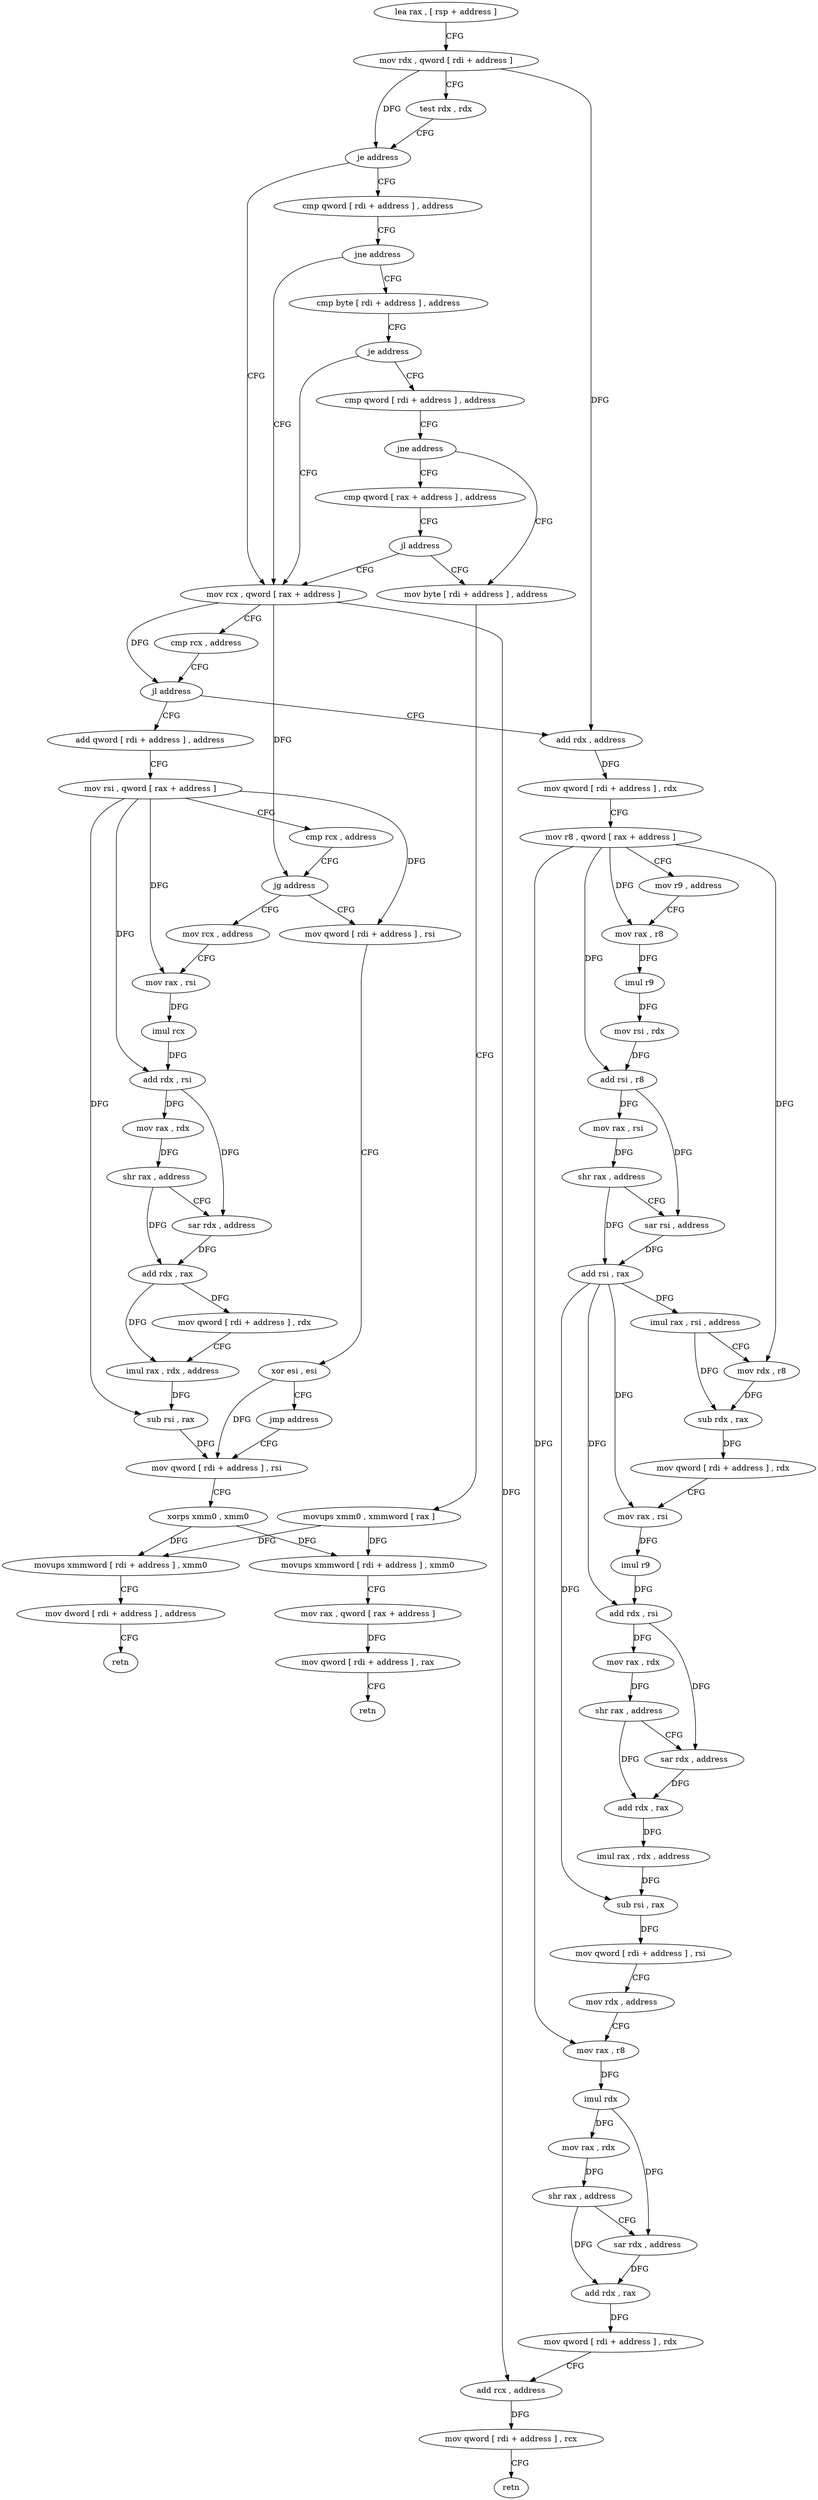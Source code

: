 digraph "func" {
"4290176" [label = "lea rax , [ rsp + address ]" ]
"4290181" [label = "mov rdx , qword [ rdi + address ]" ]
"4290188" [label = "test rdx , rdx" ]
"4290191" [label = "je address" ]
"4290213" [label = "mov rcx , qword [ rax + address ]" ]
"4290193" [label = "cmp qword [ rdi + address ] , address" ]
"4290217" [label = "cmp rcx , address" ]
"4290221" [label = "jl address" ]
"4290369" [label = "add qword [ rdi + address ] , address" ]
"4290227" [label = "add rdx , address" ]
"4290198" [label = "jne address" ]
"4290200" [label = "cmp byte [ rdi + address ] , address" ]
"4290377" [label = "mov rsi , qword [ rax + address ]" ]
"4290381" [label = "cmp rcx , address" ]
"4290385" [label = "jg address" ]
"4290395" [label = "mov rcx , address" ]
"4290387" [label = "mov qword [ rdi + address ] , rsi" ]
"4290231" [label = "mov qword [ rdi + address ] , rdx" ]
"4290238" [label = "mov r8 , qword [ rax + address ]" ]
"4290242" [label = "mov r9 , address" ]
"4290252" [label = "mov rax , r8" ]
"4290255" [label = "imul r9" ]
"4290258" [label = "mov rsi , rdx" ]
"4290261" [label = "add rsi , r8" ]
"4290264" [label = "mov rax , rsi" ]
"4290267" [label = "shr rax , address" ]
"4290271" [label = "sar rsi , address" ]
"4290275" [label = "add rsi , rax" ]
"4290278" [label = "imul rax , rsi , address" ]
"4290282" [label = "mov rdx , r8" ]
"4290285" [label = "sub rdx , rax" ]
"4290288" [label = "mov qword [ rdi + address ] , rdx" ]
"4290292" [label = "mov rax , rsi" ]
"4290295" [label = "imul r9" ]
"4290298" [label = "add rdx , rsi" ]
"4290301" [label = "mov rax , rdx" ]
"4290304" [label = "shr rax , address" ]
"4290308" [label = "sar rdx , address" ]
"4290312" [label = "add rdx , rax" ]
"4290315" [label = "imul rax , rdx , address" ]
"4290319" [label = "sub rsi , rax" ]
"4290322" [label = "mov qword [ rdi + address ] , rsi" ]
"4290326" [label = "mov rdx , address" ]
"4290336" [label = "mov rax , r8" ]
"4290339" [label = "imul rdx" ]
"4290342" [label = "mov rax , rdx" ]
"4290345" [label = "shr rax , address" ]
"4290349" [label = "sar rdx , address" ]
"4290353" [label = "add rdx , rax" ]
"4290356" [label = "mov qword [ rdi + address ] , rdx" ]
"4290360" [label = "add rcx , address" ]
"4290364" [label = "mov qword [ rdi + address ] , rcx" ]
"4290368" [label = "retn" ]
"4290207" [label = "je address" ]
"4290458" [label = "cmp qword [ rdi + address ] , address" ]
"4290405" [label = "mov rax , rsi" ]
"4290408" [label = "imul rcx" ]
"4290411" [label = "add rdx , rsi" ]
"4290414" [label = "mov rax , rdx" ]
"4290417" [label = "shr rax , address" ]
"4290421" [label = "sar rdx , address" ]
"4290425" [label = "add rdx , rax" ]
"4290428" [label = "mov qword [ rdi + address ] , rdx" ]
"4290432" [label = "imul rax , rdx , address" ]
"4290436" [label = "sub rsi , rax" ]
"4290439" [label = "mov qword [ rdi + address ] , rsi" ]
"4290391" [label = "xor esi , esi" ]
"4290393" [label = "jmp address" ]
"4290466" [label = "jne address" ]
"4290479" [label = "mov byte [ rdi + address ] , address" ]
"4290468" [label = "cmp qword [ rax + address ] , address" ]
"4290443" [label = "xorps xmm0 , xmm0" ]
"4290446" [label = "movups xmmword [ rdi + address ] , xmm0" ]
"4290450" [label = "mov dword [ rdi + address ] , address" ]
"4290457" [label = "retn" ]
"4290486" [label = "movups xmm0 , xmmword [ rax ]" ]
"4290489" [label = "movups xmmword [ rdi + address ] , xmm0" ]
"4290493" [label = "mov rax , qword [ rax + address ]" ]
"4290497" [label = "mov qword [ rdi + address ] , rax" ]
"4290501" [label = "retn" ]
"4290473" [label = "jl address" ]
"4290176" -> "4290181" [ label = "CFG" ]
"4290181" -> "4290188" [ label = "CFG" ]
"4290181" -> "4290191" [ label = "DFG" ]
"4290181" -> "4290227" [ label = "DFG" ]
"4290188" -> "4290191" [ label = "CFG" ]
"4290191" -> "4290213" [ label = "CFG" ]
"4290191" -> "4290193" [ label = "CFG" ]
"4290213" -> "4290217" [ label = "CFG" ]
"4290213" -> "4290221" [ label = "DFG" ]
"4290213" -> "4290385" [ label = "DFG" ]
"4290213" -> "4290360" [ label = "DFG" ]
"4290193" -> "4290198" [ label = "CFG" ]
"4290217" -> "4290221" [ label = "CFG" ]
"4290221" -> "4290369" [ label = "CFG" ]
"4290221" -> "4290227" [ label = "CFG" ]
"4290369" -> "4290377" [ label = "CFG" ]
"4290227" -> "4290231" [ label = "DFG" ]
"4290198" -> "4290213" [ label = "CFG" ]
"4290198" -> "4290200" [ label = "CFG" ]
"4290200" -> "4290207" [ label = "CFG" ]
"4290377" -> "4290381" [ label = "CFG" ]
"4290377" -> "4290405" [ label = "DFG" ]
"4290377" -> "4290411" [ label = "DFG" ]
"4290377" -> "4290436" [ label = "DFG" ]
"4290377" -> "4290387" [ label = "DFG" ]
"4290381" -> "4290385" [ label = "CFG" ]
"4290385" -> "4290395" [ label = "CFG" ]
"4290385" -> "4290387" [ label = "CFG" ]
"4290395" -> "4290405" [ label = "CFG" ]
"4290387" -> "4290391" [ label = "CFG" ]
"4290231" -> "4290238" [ label = "CFG" ]
"4290238" -> "4290242" [ label = "CFG" ]
"4290238" -> "4290252" [ label = "DFG" ]
"4290238" -> "4290261" [ label = "DFG" ]
"4290238" -> "4290282" [ label = "DFG" ]
"4290238" -> "4290336" [ label = "DFG" ]
"4290242" -> "4290252" [ label = "CFG" ]
"4290252" -> "4290255" [ label = "DFG" ]
"4290255" -> "4290258" [ label = "DFG" ]
"4290258" -> "4290261" [ label = "DFG" ]
"4290261" -> "4290264" [ label = "DFG" ]
"4290261" -> "4290271" [ label = "DFG" ]
"4290264" -> "4290267" [ label = "DFG" ]
"4290267" -> "4290271" [ label = "CFG" ]
"4290267" -> "4290275" [ label = "DFG" ]
"4290271" -> "4290275" [ label = "DFG" ]
"4290275" -> "4290278" [ label = "DFG" ]
"4290275" -> "4290292" [ label = "DFG" ]
"4290275" -> "4290298" [ label = "DFG" ]
"4290275" -> "4290319" [ label = "DFG" ]
"4290278" -> "4290282" [ label = "CFG" ]
"4290278" -> "4290285" [ label = "DFG" ]
"4290282" -> "4290285" [ label = "DFG" ]
"4290285" -> "4290288" [ label = "DFG" ]
"4290288" -> "4290292" [ label = "CFG" ]
"4290292" -> "4290295" [ label = "DFG" ]
"4290295" -> "4290298" [ label = "DFG" ]
"4290298" -> "4290301" [ label = "DFG" ]
"4290298" -> "4290308" [ label = "DFG" ]
"4290301" -> "4290304" [ label = "DFG" ]
"4290304" -> "4290308" [ label = "CFG" ]
"4290304" -> "4290312" [ label = "DFG" ]
"4290308" -> "4290312" [ label = "DFG" ]
"4290312" -> "4290315" [ label = "DFG" ]
"4290315" -> "4290319" [ label = "DFG" ]
"4290319" -> "4290322" [ label = "DFG" ]
"4290322" -> "4290326" [ label = "CFG" ]
"4290326" -> "4290336" [ label = "CFG" ]
"4290336" -> "4290339" [ label = "DFG" ]
"4290339" -> "4290342" [ label = "DFG" ]
"4290339" -> "4290349" [ label = "DFG" ]
"4290342" -> "4290345" [ label = "DFG" ]
"4290345" -> "4290349" [ label = "CFG" ]
"4290345" -> "4290353" [ label = "DFG" ]
"4290349" -> "4290353" [ label = "DFG" ]
"4290353" -> "4290356" [ label = "DFG" ]
"4290356" -> "4290360" [ label = "CFG" ]
"4290360" -> "4290364" [ label = "DFG" ]
"4290364" -> "4290368" [ label = "CFG" ]
"4290207" -> "4290458" [ label = "CFG" ]
"4290207" -> "4290213" [ label = "CFG" ]
"4290458" -> "4290466" [ label = "CFG" ]
"4290405" -> "4290408" [ label = "DFG" ]
"4290408" -> "4290411" [ label = "DFG" ]
"4290411" -> "4290414" [ label = "DFG" ]
"4290411" -> "4290421" [ label = "DFG" ]
"4290414" -> "4290417" [ label = "DFG" ]
"4290417" -> "4290421" [ label = "CFG" ]
"4290417" -> "4290425" [ label = "DFG" ]
"4290421" -> "4290425" [ label = "DFG" ]
"4290425" -> "4290428" [ label = "DFG" ]
"4290425" -> "4290432" [ label = "DFG" ]
"4290428" -> "4290432" [ label = "CFG" ]
"4290432" -> "4290436" [ label = "DFG" ]
"4290436" -> "4290439" [ label = "DFG" ]
"4290439" -> "4290443" [ label = "CFG" ]
"4290391" -> "4290393" [ label = "CFG" ]
"4290391" -> "4290439" [ label = "DFG" ]
"4290393" -> "4290439" [ label = "CFG" ]
"4290466" -> "4290479" [ label = "CFG" ]
"4290466" -> "4290468" [ label = "CFG" ]
"4290479" -> "4290486" [ label = "CFG" ]
"4290468" -> "4290473" [ label = "CFG" ]
"4290443" -> "4290446" [ label = "DFG" ]
"4290443" -> "4290489" [ label = "DFG" ]
"4290446" -> "4290450" [ label = "CFG" ]
"4290450" -> "4290457" [ label = "CFG" ]
"4290486" -> "4290489" [ label = "DFG" ]
"4290486" -> "4290446" [ label = "DFG" ]
"4290489" -> "4290493" [ label = "CFG" ]
"4290493" -> "4290497" [ label = "DFG" ]
"4290497" -> "4290501" [ label = "CFG" ]
"4290473" -> "4290213" [ label = "CFG" ]
"4290473" -> "4290479" [ label = "CFG" ]
}
